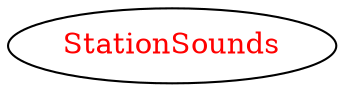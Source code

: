 digraph dependencyGraph {
 concentrate=true;
 ranksep="2.0";
 rankdir="LR"; 
 splines="ortho";
"StationSounds" [fontcolor="red"];
}